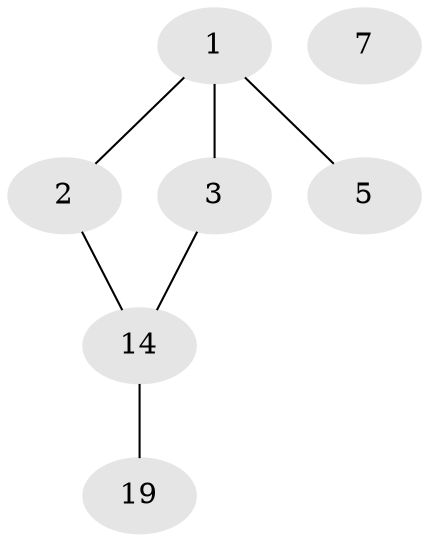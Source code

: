 // Generated by graph-tools (version 1.1) at 2025/46/02/15/25 05:46:28]
// undirected, 7 vertices, 6 edges
graph export_dot {
graph [start="1"]
  node [color=gray90,style=filled];
  1 [super="+4"];
  2 [super="+11+15+17+18"];
  3 [super="+6+13"];
  5 [super="+9+12+16+18+20"];
  7 [super="+6+8+10"];
  14;
  19 [super="+8+13+16"];
  1 -- 2;
  1 -- 3;
  1 -- 5;
  2 -- 14;
  3 -- 14;
  14 -- 19;
}
